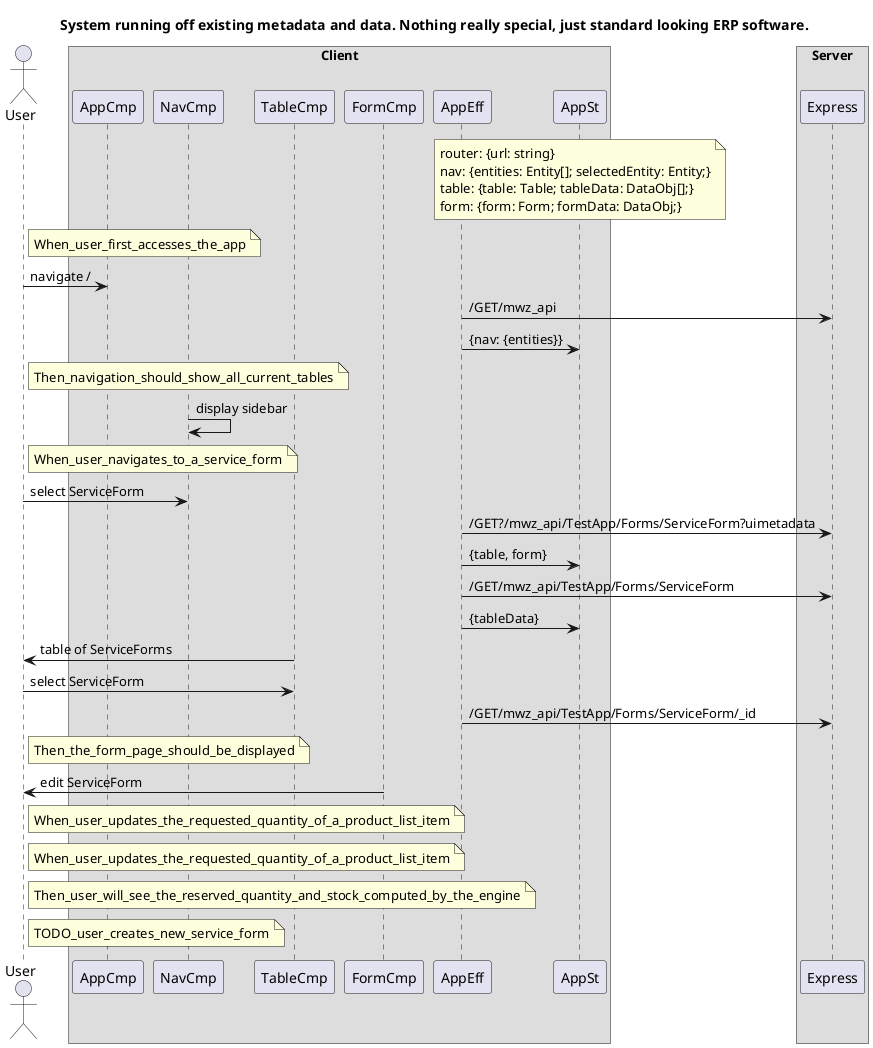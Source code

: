 @startuml

title
System running off existing metadata and data. Nothing really special, just standard looking ERP software.
end title

actor User
box "Client"
    participant AppCmp
    participant NavCmp
    participant TableCmp
    participant FormCmp
    participant AppEff
    participant AppSt
end box
box "Server"
    participant Express
end box


note over AppSt
  router: {url: string}
  nav: {entities: Entity[]; selectedEntity: Entity;}
  table: {table: Table; tableData: DataObj[];}
  form: {form: Form; formData: DataObj;}
end note

note right of User: When_user_first_accesses_the_app
User -> AppCmp: navigate /
AppEff -> Express: /GET/mwz_api
AppEff -> AppSt: {nav: {entities}}

note right of User: Then_navigation_should_show_all_current_tables
NavCmp -> NavCmp: display sidebar

note right of User: When_user_navigates_to_a_service_form
User -> NavCmp: select ServiceForm
'if this sets up replication from the server, then perhaps it is better to be a POST becase it will allocate resources on the server
AppEff -> Express: /GET?/mwz_api/TestApp/Forms/ServiceForm?uimetadata
AppEff -> AppSt: {table, form}
AppEff -> Express: /GET/mwz_api/TestApp/Forms/ServiceForm
AppEff -> AppSt: {tableData}
User <- TableCmp: table of ServiceForms
User -> TableCmp: select ServiceForm
AppEff -> Express: /GET/mwz_api/TestApp/Forms/ServiceForm/_id

note right of User: Then_the_form_page_should_be_displayed
User <- FormCmp: edit ServiceForm

note right of User: When_user_updates_the_requested_quantity_of_a_product_list_item
note right of User: When_user_updates_the_requested_quantity_of_a_product_list_item
note right of User: Then_user_will_see_the_reserved_quantity_and_stock_computed_by_the_engine
note right of User: TODO_user_creates_new_service_form

@enduml

@startuml
title
What is special about Couldev: this standard looking ERP software is implemented using a simple language 
  accessible to business people
end title

actor User
box "Client"
    participant AppCmp
    participant ContainerCmp
    participant AppSt
    participant AppEff
end box
box "Server"
    participant Express
end box


note right of User: TODO_use_editor_to_change_order_of_columns_in_table
note right of User: TOOD_use_editor_to_change_form_layout

note right of User #aqua
So far only simple changes in the ui layout, let's see how easy it is to add new functionality to the system.
We argue it is as simple as editing a Spreadsheet/Excel, anybody who has used Excel with a few formulas can use Cloudev.
end note

note right of User: TODO_create_Revision_Entity
note right of User: TOOD_create_Revision_Form
note right of User: TODO_create_and_edit_revisions

AppEff -> Express: GET /mwz_api/path?filters
AppEff -> Express: PUT /mwz_api/path JSON
AppEff -> Express: GET /mwz_api/path?__metadata
AppEff -> Express: PUT /mwz_api/path?__metadata JSON
AppEff -> Express: GET /mwz_api/path?__uiMetadata
AppEff -> Express: PUT /mwz_api/path?__uiMetadata JSON

@enduml